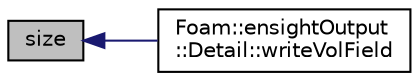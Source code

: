 digraph "size"
{
  bgcolor="transparent";
  edge [fontname="Helvetica",fontsize="10",labelfontname="Helvetica",labelfontsize="10"];
  node [fontname="Helvetica",fontsize="10",shape=record];
  rankdir="LR";
  Node1 [label="size",height=0.2,width=0.4,color="black", fillcolor="grey75", style="filled" fontcolor="black"];
  Node1 -> Node2 [dir="back",color="midnightblue",fontsize="10",style="solid",fontname="Helvetica"];
  Node2 [label="Foam::ensightOutput\l::Detail::writeVolField",height=0.2,width=0.4,color="black",URL="$namespaceFoam_1_1ensightOutput_1_1Detail.html#a83763c6ecbbfea5ade1ef04c3a751c54",tooltip="Write volume field component-wise. "];
}
